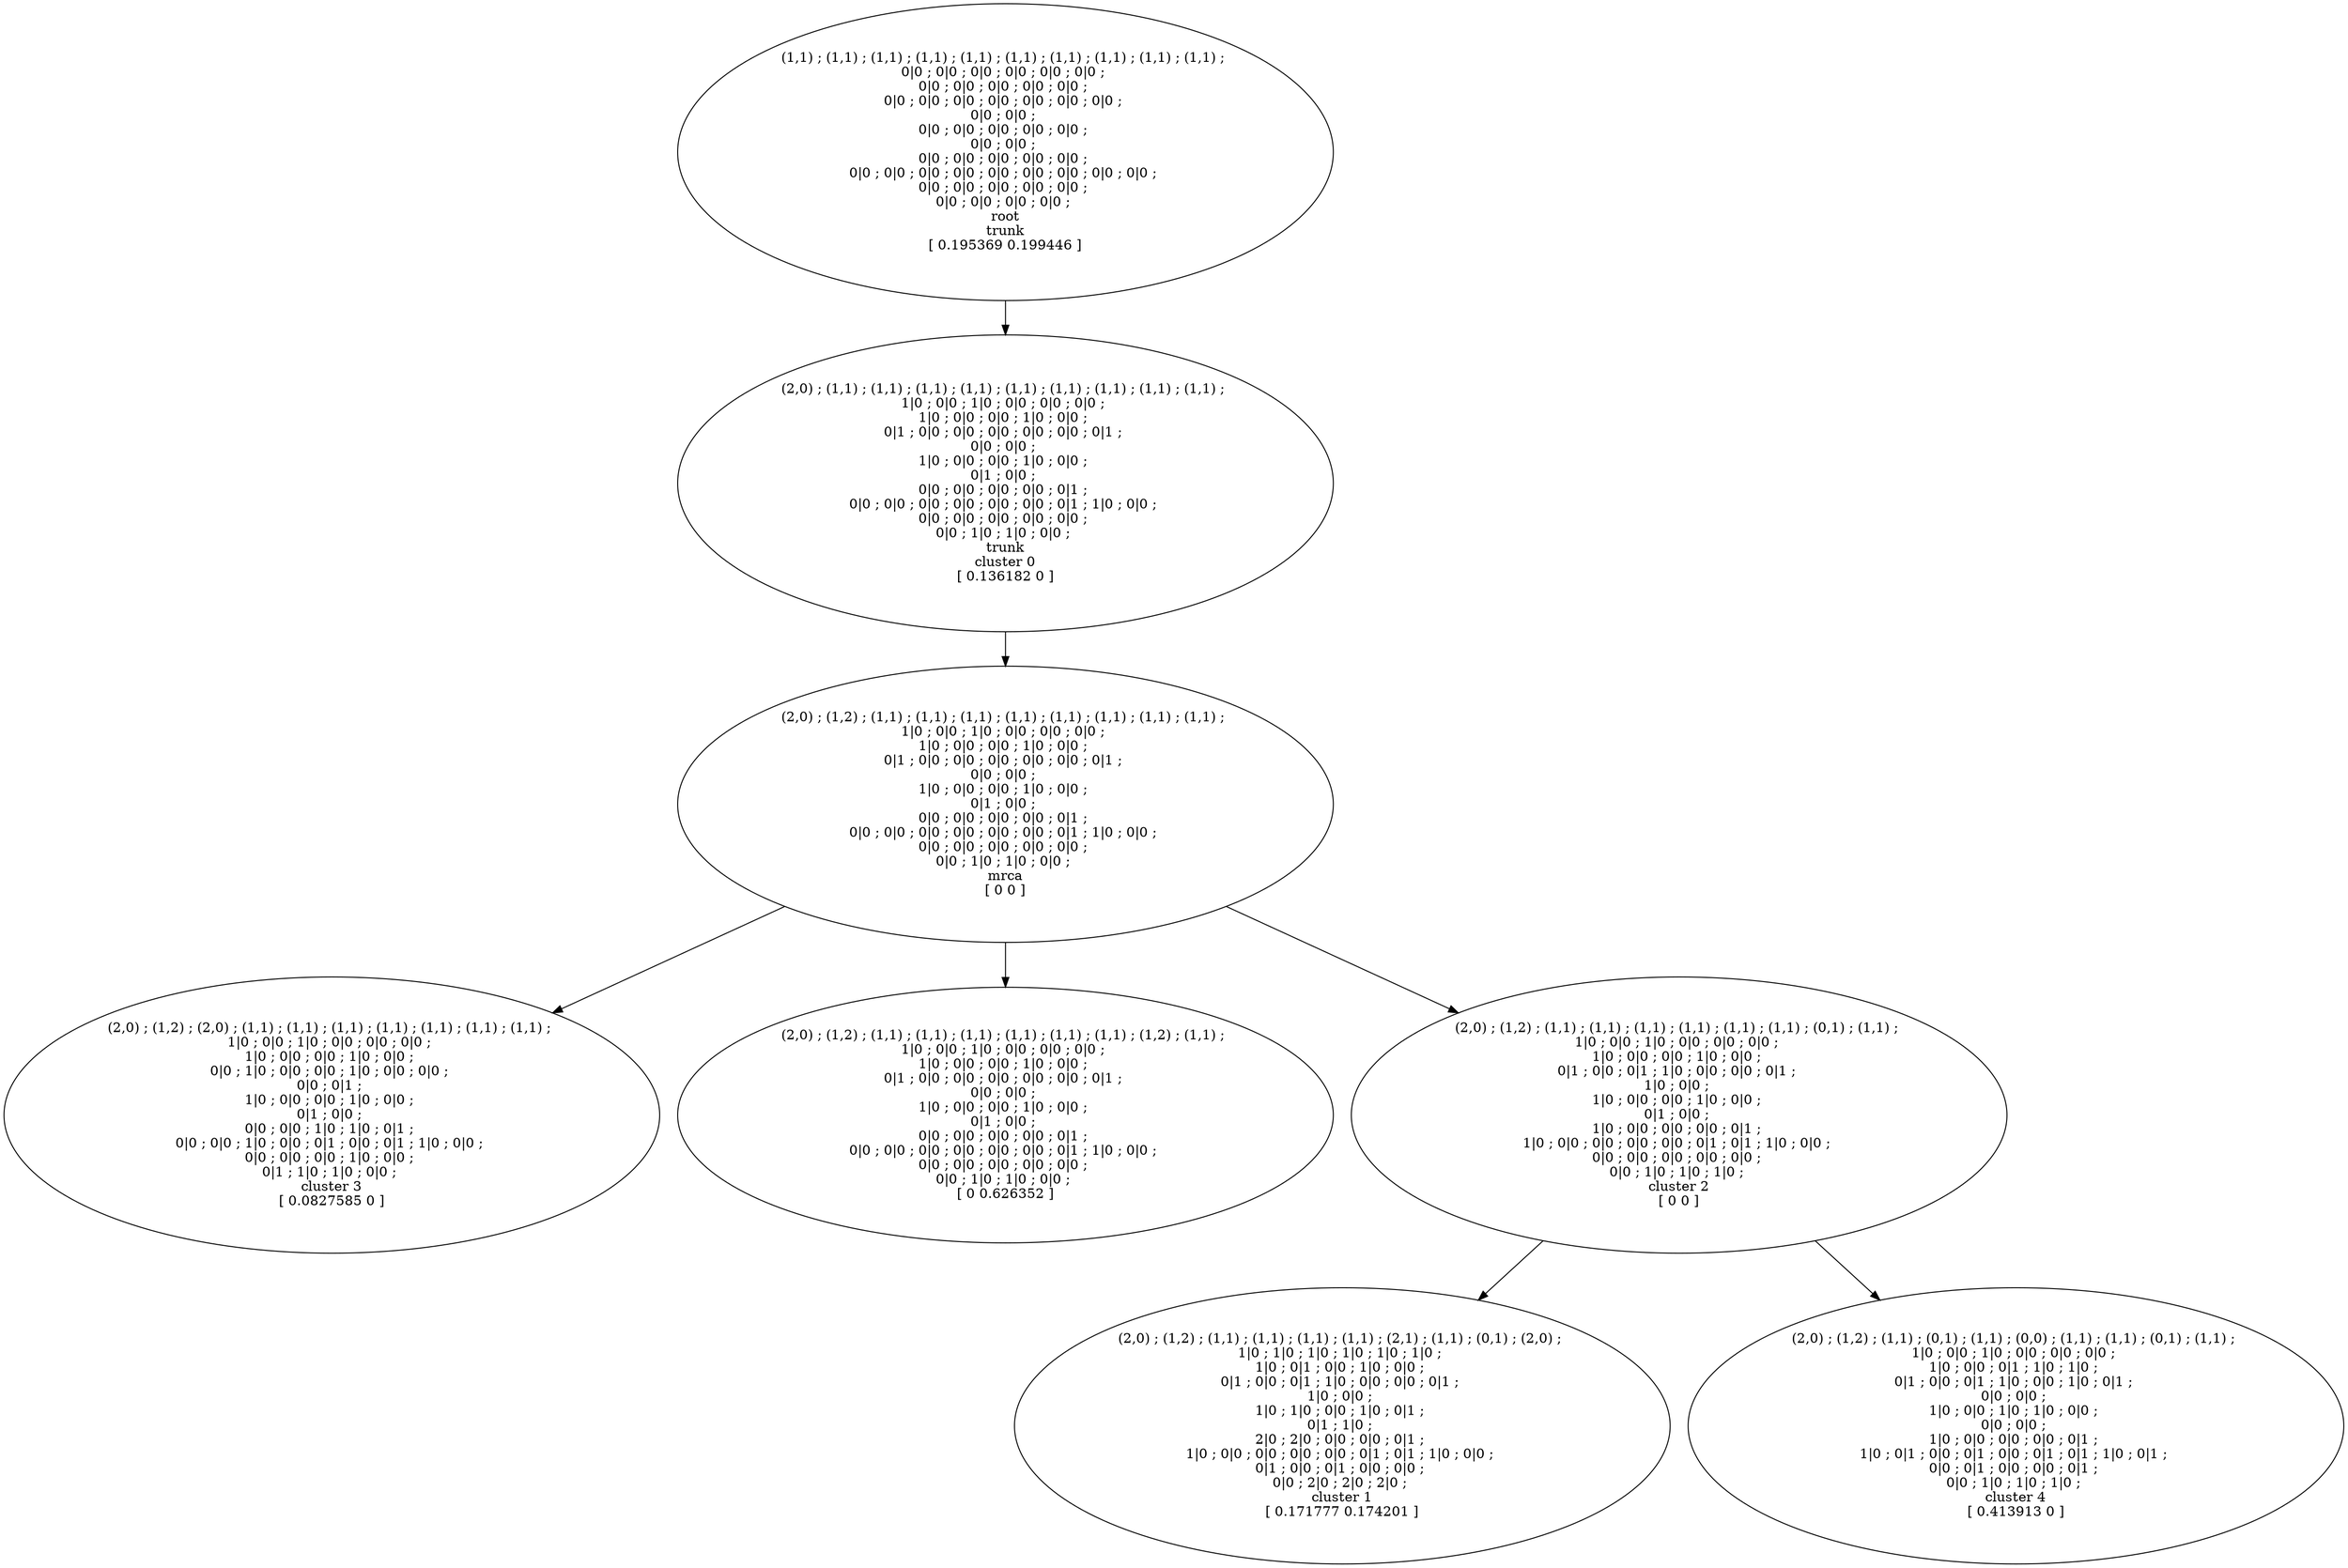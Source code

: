 digraph T {
	20 [label="(2,0) ; (1,2) ; (2,0) ; (1,1) ; (1,1) ; (1,1) ; (1,1) ; (1,1) ; (1,1) ; (1,1) ; \n1|0 ; 0|0 ; 1|0 ; 0|0 ; 0|0 ; 0|0 ; \n1|0 ; 0|0 ; 0|0 ; 1|0 ; 0|0 ; \n0|0 ; 1|0 ; 0|0 ; 0|0 ; 1|0 ; 0|0 ; 0|0 ; \n0|0 ; 0|1 ; \n1|0 ; 0|0 ; 0|0 ; 1|0 ; 0|0 ; \n0|1 ; 0|0 ; \n0|0 ; 0|0 ; 1|0 ; 1|0 ; 0|1 ; \n0|0 ; 0|0 ; 1|0 ; 0|0 ; 0|1 ; 0|0 ; 0|1 ; 1|0 ; 0|0 ; \n0|0 ; 0|0 ; 0|0 ; 1|0 ; 0|0 ; \n0|1 ; 1|0 ; 1|0 ; 0|0 ; \ncluster 3\n[ 0.0827585 0 ]"]
	18 [label="(2,0) ; (1,2) ; (1,1) ; (1,1) ; (1,1) ; (1,1) ; (2,1) ; (1,1) ; (0,1) ; (2,0) ; \n1|0 ; 1|0 ; 1|0 ; 1|0 ; 1|0 ; 1|0 ; \n1|0 ; 0|1 ; 0|0 ; 1|0 ; 0|0 ; \n0|1 ; 0|0 ; 0|1 ; 1|0 ; 0|0 ; 0|0 ; 0|1 ; \n1|0 ; 0|0 ; \n1|0 ; 1|0 ; 0|0 ; 1|0 ; 0|1 ; \n0|1 ; 1|0 ; \n2|0 ; 2|0 ; 0|0 ; 0|0 ; 0|1 ; \n1|0 ; 0|0 ; 0|0 ; 0|0 ; 0|0 ; 0|1 ; 0|1 ; 1|0 ; 0|0 ; \n0|1 ; 0|0 ; 0|1 ; 0|0 ; 0|0 ; \n0|0 ; 2|0 ; 2|0 ; 2|0 ; \ncluster 1\n[ 0.171777 0.174201 ]"]
	17 [label="(2,0) ; (1,2) ; (1,1) ; (1,1) ; (1,1) ; (1,1) ; (1,1) ; (1,1) ; (1,2) ; (1,1) ; \n1|0 ; 0|0 ; 1|0 ; 0|0 ; 0|0 ; 0|0 ; \n1|0 ; 0|0 ; 0|0 ; 1|0 ; 0|0 ; \n0|1 ; 0|0 ; 0|0 ; 0|0 ; 0|0 ; 0|0 ; 0|1 ; \n0|0 ; 0|0 ; \n1|0 ; 0|0 ; 0|0 ; 1|0 ; 0|0 ; \n0|1 ; 0|0 ; \n0|0 ; 0|0 ; 0|0 ; 0|0 ; 0|1 ; \n0|0 ; 0|0 ; 0|0 ; 0|0 ; 0|0 ; 0|0 ; 0|1 ; 1|0 ; 0|0 ; \n0|0 ; 0|0 ; 0|0 ; 0|0 ; 0|0 ; \n0|0 ; 1|0 ; 1|0 ; 0|0 ; \n[ 0 0.626352 ]"]
	16 [label="(2,0) ; (1,2) ; (1,1) ; (1,1) ; (1,1) ; (1,1) ; (1,1) ; (1,1) ; (1,1) ; (1,1) ; \n1|0 ; 0|0 ; 1|0 ; 0|0 ; 0|0 ; 0|0 ; \n1|0 ; 0|0 ; 0|0 ; 1|0 ; 0|0 ; \n0|1 ; 0|0 ; 0|0 ; 0|0 ; 0|0 ; 0|0 ; 0|1 ; \n0|0 ; 0|0 ; \n1|0 ; 0|0 ; 0|0 ; 1|0 ; 0|0 ; \n0|1 ; 0|0 ; \n0|0 ; 0|0 ; 0|0 ; 0|0 ; 0|1 ; \n0|0 ; 0|0 ; 0|0 ; 0|0 ; 0|0 ; 0|0 ; 0|1 ; 1|0 ; 0|0 ; \n0|0 ; 0|0 ; 0|0 ; 0|0 ; 0|0 ; \n0|0 ; 1|0 ; 1|0 ; 0|0 ; \nmrca\n[ 0 0 ]"]
	14 [label="(2,0) ; (1,2) ; (1,1) ; (1,1) ; (1,1) ; (1,1) ; (1,1) ; (1,1) ; (0,1) ; (1,1) ; \n1|0 ; 0|0 ; 1|0 ; 0|0 ; 0|0 ; 0|0 ; \n1|0 ; 0|0 ; 0|0 ; 1|0 ; 0|0 ; \n0|1 ; 0|0 ; 0|1 ; 1|0 ; 0|0 ; 0|0 ; 0|1 ; \n1|0 ; 0|0 ; \n1|0 ; 0|0 ; 0|0 ; 1|0 ; 0|0 ; \n0|1 ; 0|0 ; \n1|0 ; 0|0 ; 0|0 ; 0|0 ; 0|1 ; \n1|0 ; 0|0 ; 0|0 ; 0|0 ; 0|0 ; 0|1 ; 0|1 ; 1|0 ; 0|0 ; \n0|0 ; 0|0 ; 0|0 ; 0|0 ; 0|0 ; \n0|0 ; 1|0 ; 1|0 ; 1|0 ; \ncluster 2\n[ 0 0 ]"]
	10 [label="(2,0) ; (1,2) ; (1,1) ; (0,1) ; (1,1) ; (0,0) ; (1,1) ; (1,1) ; (0,1) ; (1,1) ; \n1|0 ; 0|0 ; 1|0 ; 0|0 ; 0|0 ; 0|0 ; \n1|0 ; 0|0 ; 0|1 ; 1|0 ; 1|0 ; \n0|1 ; 0|0 ; 0|1 ; 1|0 ; 0|0 ; 1|0 ; 0|1 ; \n0|0 ; 0|0 ; \n1|0 ; 0|0 ; 1|0 ; 1|0 ; 0|0 ; \n0|0 ; 0|0 ; \n1|0 ; 0|0 ; 0|0 ; 0|0 ; 0|1 ; \n1|0 ; 0|1 ; 0|0 ; 0|1 ; 0|0 ; 0|1 ; 0|1 ; 1|0 ; 0|1 ; \n0|0 ; 0|1 ; 0|0 ; 0|0 ; 0|1 ; \n0|0 ; 1|0 ; 1|0 ; 1|0 ; \ncluster 4\n[ 0.413913 0 ]"]
	5 [label="(2,0) ; (1,1) ; (1,1) ; (1,1) ; (1,1) ; (1,1) ; (1,1) ; (1,1) ; (1,1) ; (1,1) ; \n1|0 ; 0|0 ; 1|0 ; 0|0 ; 0|0 ; 0|0 ; \n1|0 ; 0|0 ; 0|0 ; 1|0 ; 0|0 ; \n0|1 ; 0|0 ; 0|0 ; 0|0 ; 0|0 ; 0|0 ; 0|1 ; \n0|0 ; 0|0 ; \n1|0 ; 0|0 ; 0|0 ; 1|0 ; 0|0 ; \n0|1 ; 0|0 ; \n0|0 ; 0|0 ; 0|0 ; 0|0 ; 0|1 ; \n0|0 ; 0|0 ; 0|0 ; 0|0 ; 0|0 ; 0|0 ; 0|1 ; 1|0 ; 0|0 ; \n0|0 ; 0|0 ; 0|0 ; 0|0 ; 0|0 ; \n0|0 ; 1|0 ; 1|0 ; 0|0 ; \ntrunk\ncluster 0\n[ 0.136182 0 ]"]
	1 [label="(1,1) ; (1,1) ; (1,1) ; (1,1) ; (1,1) ; (1,1) ; (1,1) ; (1,1) ; (1,1) ; (1,1) ; \n0|0 ; 0|0 ; 0|0 ; 0|0 ; 0|0 ; 0|0 ; \n0|0 ; 0|0 ; 0|0 ; 0|0 ; 0|0 ; \n0|0 ; 0|0 ; 0|0 ; 0|0 ; 0|0 ; 0|0 ; 0|0 ; \n0|0 ; 0|0 ; \n0|0 ; 0|0 ; 0|0 ; 0|0 ; 0|0 ; \n0|0 ; 0|0 ; \n0|0 ; 0|0 ; 0|0 ; 0|0 ; 0|0 ; \n0|0 ; 0|0 ; 0|0 ; 0|0 ; 0|0 ; 0|0 ; 0|0 ; 0|0 ; 0|0 ; \n0|0 ; 0|0 ; 0|0 ; 0|0 ; 0|0 ; \n0|0 ; 0|0 ; 0|0 ; 0|0 ; \nroot\ntrunk\n[ 0.195369 0.199446 ]"]
16 -> 17
16 -> 14
16 -> 20
14 -> 18
14 -> 10
5 -> 16
1 -> 5
}
